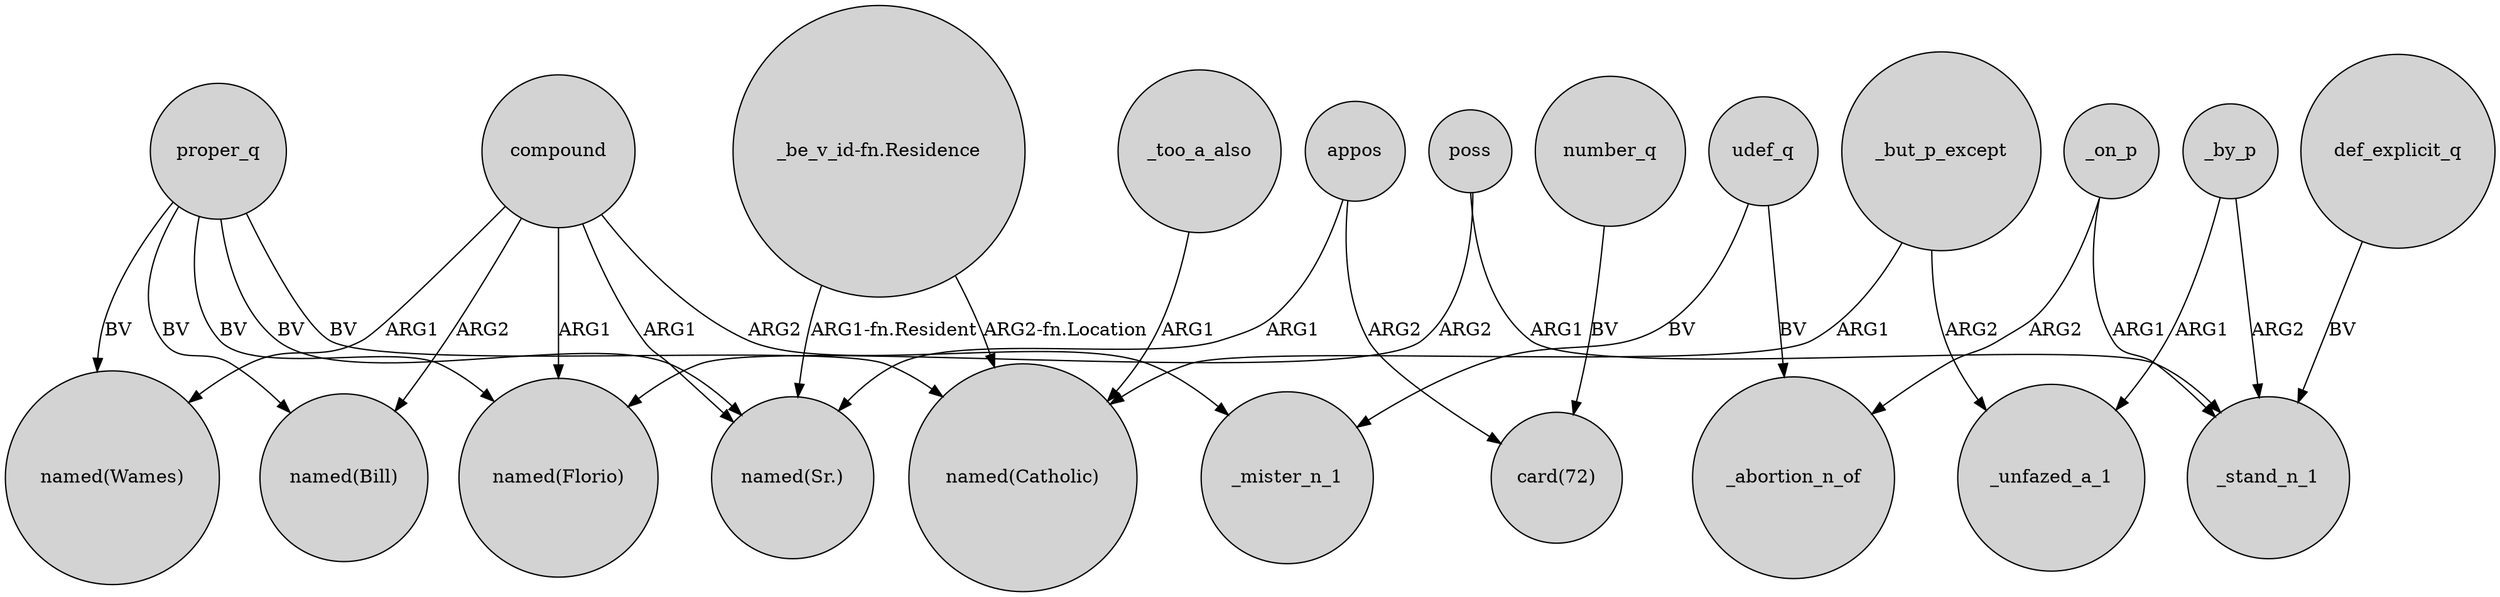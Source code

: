 digraph {
	node [shape=circle style=filled]
	_too_a_also -> "named(Catholic)" [label=ARG1]
	compound -> _mister_n_1 [label=ARG2]
	compound -> "named(Bill)" [label=ARG2]
	proper_q -> "named(Catholic)" [label=BV]
	_but_p_except -> _unfazed_a_1 [label=ARG2]
	_on_p -> _abortion_n_of [label=ARG2]
	udef_q -> _mister_n_1 [label=BV]
	appos -> "card(72)" [label=ARG2]
	proper_q -> "named(Bill)" [label=BV]
	udef_q -> _abortion_n_of [label=BV]
	def_explicit_q -> _stand_n_1 [label=BV]
	_but_p_except -> "named(Catholic)" [label=ARG1]
	poss -> _stand_n_1 [label=ARG1]
	"_be_v_id-fn.Residence" -> "named(Catholic)" [label="ARG2-fn.Location"]
	_on_p -> _stand_n_1 [label=ARG1]
	proper_q -> "named(Wames)" [label=BV]
	compound -> "named(Wames)" [label=ARG1]
	number_q -> "card(72)" [label=BV]
	proper_q -> "named(Sr.)" [label=BV]
	appos -> "named(Sr.)" [label=ARG1]
	"_be_v_id-fn.Residence" -> "named(Sr.)" [label="ARG1-fn.Resident"]
	compound -> "named(Sr.)" [label=ARG1]
	poss -> "named(Florio)" [label=ARG2]
	proper_q -> "named(Florio)" [label=BV]
	_by_p -> _stand_n_1 [label=ARG2]
	_by_p -> _unfazed_a_1 [label=ARG1]
	compound -> "named(Florio)" [label=ARG1]
}
